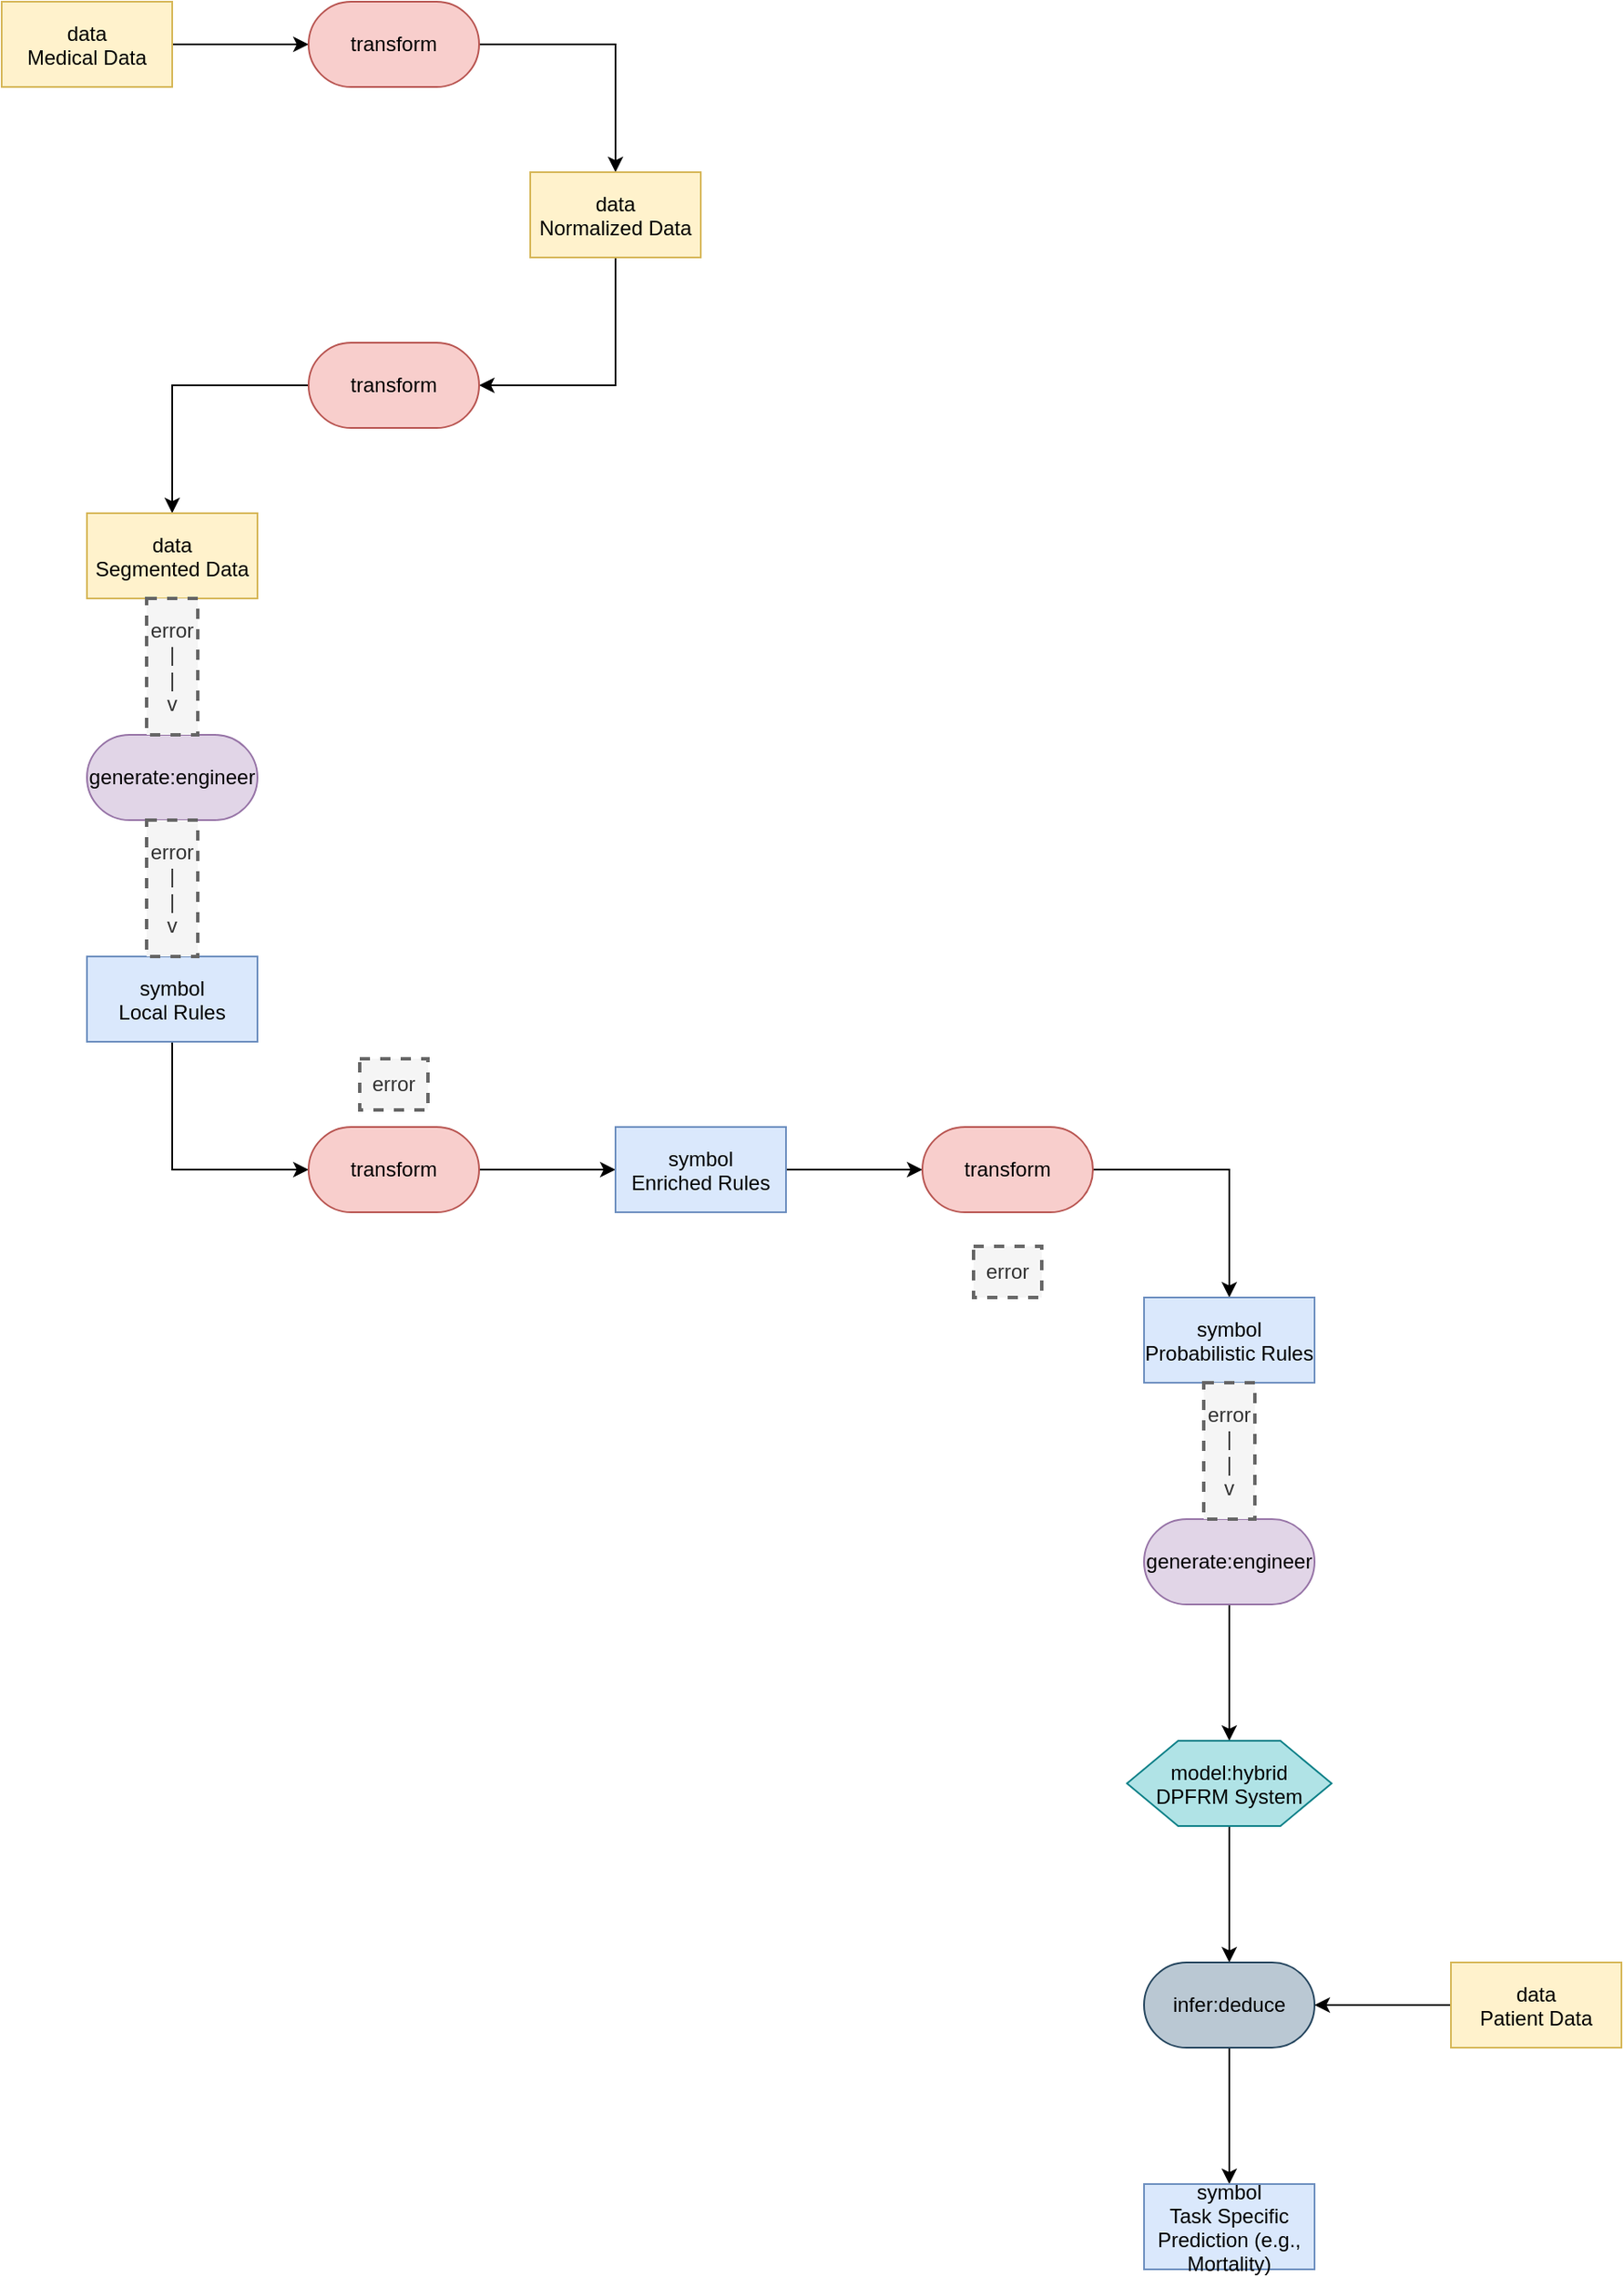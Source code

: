 <mxfile version="27.1.6" pages="2">
  <diagram name="Page-1" id="XgOiE0L5lYsTfHLxKedJ">
    <mxGraphModel dx="1429" dy="856" grid="1" gridSize="10" guides="1" tooltips="1" connect="1" arrows="1" fold="1" page="1" pageScale="1" pageWidth="3300" pageHeight="4681" math="0" shadow="0">
      <root>
        <mxCell id="0" />
        <mxCell id="1" parent="0" />
        <mxCell id="pOaOmBc8zpwcmYCxppRg-3" style="edgeStyle=orthogonalEdgeStyle;rounded=0;orthogonalLoop=1;jettySize=auto;html=1;exitX=1;exitY=0.5;exitDx=0;exitDy=0;entryX=0;entryY=0.5;entryDx=0;entryDy=0;" edge="1" parent="1" source="pOaOmBc8zpwcmYCxppRg-1" target="pOaOmBc8zpwcmYCxppRg-2">
          <mxGeometry relative="1" as="geometry" />
        </mxCell>
        <mxCell id="pOaOmBc8zpwcmYCxppRg-1" value="data&#xa;Medical Data" style="rectangle;fillColor=#fff2cc;strokeColor=#d6b656;" name="data" vertex="1" parent="1">
          <mxGeometry x="340" y="230" width="100" height="50" as="geometry" />
        </mxCell>
        <mxCell id="pOaOmBc8zpwcmYCxppRg-5" style="edgeStyle=orthogonalEdgeStyle;rounded=0;orthogonalLoop=1;jettySize=auto;html=1;exitX=1;exitY=0.5;exitDx=0;exitDy=0;entryX=0.5;entryY=0;entryDx=0;entryDy=0;" edge="1" parent="1" source="pOaOmBc8zpwcmYCxppRg-2" target="pOaOmBc8zpwcmYCxppRg-4">
          <mxGeometry relative="1" as="geometry" />
        </mxCell>
        <mxCell id="pOaOmBc8zpwcmYCxppRg-2" value="transform" style="rounded=1;whiteSpace=wrap;html=1;arcSize=50;fillColor=#f8cecc;strokeColor=#b85450;" name="transform" vertex="1" parent="1">
          <mxGeometry x="520" y="230" width="100" height="50" as="geometry" />
        </mxCell>
        <mxCell id="pOaOmBc8zpwcmYCxppRg-7" style="edgeStyle=orthogonalEdgeStyle;rounded=0;orthogonalLoop=1;jettySize=auto;html=1;exitX=0.5;exitY=1;exitDx=0;exitDy=0;entryX=1;entryY=0.5;entryDx=0;entryDy=0;" edge="1" parent="1" source="pOaOmBc8zpwcmYCxppRg-4" target="pOaOmBc8zpwcmYCxppRg-6">
          <mxGeometry relative="1" as="geometry" />
        </mxCell>
        <mxCell id="pOaOmBc8zpwcmYCxppRg-4" value="data&#xa;Normalized Data" style="rectangle;fillColor=#fff2cc;strokeColor=#d6b656;" name="data" vertex="1" parent="1">
          <mxGeometry x="650" y="330" width="100" height="50" as="geometry" />
        </mxCell>
        <mxCell id="pOaOmBc8zpwcmYCxppRg-9" style="edgeStyle=orthogonalEdgeStyle;rounded=0;orthogonalLoop=1;jettySize=auto;html=1;exitX=0;exitY=0.5;exitDx=0;exitDy=0;entryX=0.5;entryY=0;entryDx=0;entryDy=0;" edge="1" parent="1" source="pOaOmBc8zpwcmYCxppRg-6" target="pOaOmBc8zpwcmYCxppRg-8">
          <mxGeometry relative="1" as="geometry" />
        </mxCell>
        <mxCell id="pOaOmBc8zpwcmYCxppRg-6" value="transform" style="rounded=1;whiteSpace=wrap;html=1;arcSize=50;fillColor=#f8cecc;strokeColor=#b85450;" name="transform" vertex="1" parent="1">
          <mxGeometry x="520" y="430" width="100" height="50" as="geometry" />
        </mxCell>
        <mxCell id="pOaOmBc8zpwcmYCxppRg-8" value="data&#xa;Segmented Data" style="rectangle;fillColor=#fff2cc;strokeColor=#d6b656;" name="data" vertex="1" parent="1">
          <mxGeometry x="390" y="530" width="100" height="50" as="geometry" />
        </mxCell>
        <mxCell id="pOaOmBc8zpwcmYCxppRg-10" value="generate:engineer" style="rounded=1;whiteSpace=wrap;html=1;arcSize=50;fillColor=#e1d5e7;strokeColor=#9673a6;" name="generate:engineer" vertex="1" parent="1">
          <mxGeometry x="390" y="660" width="100" height="50" as="geometry" />
        </mxCell>
        <mxCell id="pOaOmBc8zpwcmYCxppRg-12" value="&lt;div&gt;error&lt;/div&gt;&lt;div&gt;|&lt;/div&gt;&lt;div&gt;|&lt;/div&gt;&lt;div&gt;v&lt;/div&gt;" style="text;html=1;align=center;verticalAlign=middle;whiteSpace=wrap;rounded=0;dashed=1;fillColor=#f5f5f5;fontColor=#333333;strokeColor=#666666;strokeWidth=2;" name="text" vertex="1" parent="1">
          <mxGeometry x="425" y="580" width="30" height="80" as="geometry" />
        </mxCell>
        <mxCell id="pOaOmBc8zpwcmYCxppRg-18" style="edgeStyle=orthogonalEdgeStyle;rounded=0;orthogonalLoop=1;jettySize=auto;html=1;exitX=0.5;exitY=1;exitDx=0;exitDy=0;entryX=0;entryY=0.5;entryDx=0;entryDy=0;" edge="1" parent="1" source="pOaOmBc8zpwcmYCxppRg-13" target="pOaOmBc8zpwcmYCxppRg-17">
          <mxGeometry relative="1" as="geometry" />
        </mxCell>
        <mxCell id="pOaOmBc8zpwcmYCxppRg-13" value="symbol&#xa;Local Rules" style="rectangle;fillColor=#dae8fc;strokeColor=#6c8ebf;" name="symbol" vertex="1" parent="1" tooltip="⚠️ Node not part of any valid pattern.">
          <mxGeometry x="390" y="790" width="100" height="50" as="geometry" />
        </mxCell>
        <mxCell id="pOaOmBc8zpwcmYCxppRg-15" value="&lt;div&gt;error&lt;/div&gt;&lt;div&gt;|&lt;/div&gt;&lt;div&gt;|&lt;/div&gt;&lt;div&gt;v&lt;/div&gt;" style="text;html=1;align=center;verticalAlign=middle;whiteSpace=wrap;rounded=0;dashed=1;fillColor=#f5f5f5;fontColor=#333333;strokeColor=#666666;strokeWidth=2;" name="text" vertex="1" parent="1">
          <mxGeometry x="425" y="710" width="30" height="80" as="geometry" />
        </mxCell>
        <mxCell id="pOaOmBc8zpwcmYCxppRg-20" style="edgeStyle=orthogonalEdgeStyle;rounded=0;orthogonalLoop=1;jettySize=auto;html=1;exitX=1;exitY=0.5;exitDx=0;exitDy=0;entryX=0;entryY=0.5;entryDx=0;entryDy=0;" edge="1" parent="1" source="pOaOmBc8zpwcmYCxppRg-17" target="pOaOmBc8zpwcmYCxppRg-19">
          <mxGeometry relative="1" as="geometry" />
        </mxCell>
        <mxCell id="pOaOmBc8zpwcmYCxppRg-17" value="transform" style="rounded=1;whiteSpace=wrap;html=1;arcSize=50;fillColor=#f8cecc;strokeColor=#b85450;" name="transform" vertex="1" parent="1" tooltip="⚠️ Node not part of any valid pattern.">
          <mxGeometry x="520" y="890" width="100" height="50" as="geometry" />
        </mxCell>
        <mxCell id="pOaOmBc8zpwcmYCxppRg-22" style="edgeStyle=orthogonalEdgeStyle;rounded=0;orthogonalLoop=1;jettySize=auto;html=1;exitX=1;exitY=0.5;exitDx=0;exitDy=0;entryX=0;entryY=0.5;entryDx=0;entryDy=0;" edge="1" parent="1" source="pOaOmBc8zpwcmYCxppRg-19" target="pOaOmBc8zpwcmYCxppRg-21">
          <mxGeometry relative="1" as="geometry" />
        </mxCell>
        <mxCell id="pOaOmBc8zpwcmYCxppRg-19" value="symbol&#xa;Enriched Rules" style="rectangle;fillColor=#dae8fc;strokeColor=#6c8ebf;" name="symbol" vertex="1" parent="1" tooltip="⚠️ Node not part of any valid pattern.">
          <mxGeometry x="700" y="890" width="100" height="50" as="geometry" />
        </mxCell>
        <mxCell id="pOaOmBc8zpwcmYCxppRg-24" style="edgeStyle=orthogonalEdgeStyle;rounded=0;orthogonalLoop=1;jettySize=auto;html=1;exitX=1;exitY=0.5;exitDx=0;exitDy=0;entryX=0.5;entryY=0;entryDx=0;entryDy=0;" edge="1" parent="1" source="pOaOmBc8zpwcmYCxppRg-21" target="pOaOmBc8zpwcmYCxppRg-23">
          <mxGeometry relative="1" as="geometry" />
        </mxCell>
        <mxCell id="pOaOmBc8zpwcmYCxppRg-21" value="transform" style="rounded=1;whiteSpace=wrap;html=1;arcSize=50;fillColor=#f8cecc;strokeColor=#b85450;" name="transform" vertex="1" parent="1" tooltip="⚠️ Node not part of any valid pattern.">
          <mxGeometry x="880" y="890" width="100" height="50" as="geometry" />
        </mxCell>
        <mxCell id="pOaOmBc8zpwcmYCxppRg-23" value="symbol&#xa;Probabilistic Rules" style="rectangle;fillColor=#dae8fc;strokeColor=#6c8ebf;" name="symbol" vertex="1" parent="1" tooltip="⚠️ Node not part of any valid pattern.">
          <mxGeometry x="1010" y="990" width="100" height="50" as="geometry" />
        </mxCell>
        <mxCell id="pOaOmBc8zpwcmYCxppRg-30" style="edgeStyle=orthogonalEdgeStyle;rounded=0;orthogonalLoop=1;jettySize=auto;html=1;exitX=0.5;exitY=1;exitDx=0;exitDy=0;entryX=0.5;entryY=0;entryDx=0;entryDy=0;" edge="1" parent="1" source="pOaOmBc8zpwcmYCxppRg-25" target="pOaOmBc8zpwcmYCxppRg-29">
          <mxGeometry relative="1" as="geometry" />
        </mxCell>
        <mxCell id="pOaOmBc8zpwcmYCxppRg-25" value="generate:engineer" style="rounded=1;whiteSpace=wrap;html=1;arcSize=50;fillColor=#e1d5e7;strokeColor=#9673a6;" name="generate:engineer" vertex="1" parent="1">
          <mxGeometry x="1010" y="1120" width="100" height="50" as="geometry" />
        </mxCell>
        <mxCell id="pOaOmBc8zpwcmYCxppRg-28" value="&lt;div&gt;error&lt;/div&gt;&lt;div&gt;|&lt;/div&gt;&lt;div&gt;|&lt;/div&gt;&lt;div&gt;v&lt;/div&gt;" style="text;html=1;align=center;verticalAlign=middle;whiteSpace=wrap;rounded=0;dashed=1;fillColor=#f5f5f5;fontColor=#333333;strokeColor=#666666;strokeWidth=2;" name="text" vertex="1" parent="1">
          <mxGeometry x="1045" y="1040" width="30" height="80" as="geometry" />
        </mxCell>
        <mxCell id="pOaOmBc8zpwcmYCxppRg-32" style="edgeStyle=orthogonalEdgeStyle;rounded=0;orthogonalLoop=1;jettySize=auto;html=1;exitX=0.5;exitY=1;exitDx=0;exitDy=0;entryX=0.5;entryY=0;entryDx=0;entryDy=0;" edge="1" parent="1" source="pOaOmBc8zpwcmYCxppRg-29" target="pOaOmBc8zpwcmYCxppRg-31">
          <mxGeometry relative="1" as="geometry" />
        </mxCell>
        <mxCell id="pOaOmBc8zpwcmYCxppRg-29" value="model:hybrid&#xa;DPFRM System" style="shape=hexagon;perimeter=hexagonPerimeter2;fillColor=#b0e3e6;strokeColor=#0e8088;" name="model" vertex="1" parent="1">
          <mxGeometry x="1000" y="1250" width="120" height="50" as="geometry" />
        </mxCell>
        <mxCell id="pOaOmBc8zpwcmYCxppRg-37" style="edgeStyle=orthogonalEdgeStyle;rounded=0;orthogonalLoop=1;jettySize=auto;html=1;exitX=0.5;exitY=1;exitDx=0;exitDy=0;entryX=0.5;entryY=0;entryDx=0;entryDy=0;" edge="1" parent="1" source="pOaOmBc8zpwcmYCxppRg-31" target="pOaOmBc8zpwcmYCxppRg-36">
          <mxGeometry relative="1" as="geometry" />
        </mxCell>
        <mxCell id="pOaOmBc8zpwcmYCxppRg-31" value="infer:deduce" style="rounded=1;whiteSpace=wrap;html=1;arcSize=50;fillColor=#bac8d3;strokeColor=#23445d;" name="infer:deduce" vertex="1" parent="1">
          <mxGeometry x="1010" y="1380" width="100" height="50" as="geometry" />
        </mxCell>
        <mxCell id="pOaOmBc8zpwcmYCxppRg-35" style="edgeStyle=orthogonalEdgeStyle;rounded=0;orthogonalLoop=1;jettySize=auto;html=1;exitX=0;exitY=0.5;exitDx=0;exitDy=0;entryX=1;entryY=0.5;entryDx=0;entryDy=0;" edge="1" parent="1" source="pOaOmBc8zpwcmYCxppRg-33" target="pOaOmBc8zpwcmYCxppRg-31">
          <mxGeometry relative="1" as="geometry" />
        </mxCell>
        <mxCell id="pOaOmBc8zpwcmYCxppRg-33" value="data&#xa;Patient Data" style="rectangle;fillColor=#fff2cc;strokeColor=#d6b656;" name="data" vertex="1" parent="1">
          <mxGeometry x="1190" y="1380" width="100" height="50" as="geometry" />
        </mxCell>
        <mxCell id="pOaOmBc8zpwcmYCxppRg-36" value="symbol&#xa;Task Specific&#xa;Prediction (e.g.,&#xa;Mortality)" style="rectangle;fillColor=#dae8fc;strokeColor=#6c8ebf;" name="symbol" vertex="1" parent="1">
          <mxGeometry x="1010" y="1510" width="100" height="50" as="geometry" />
        </mxCell>
        <mxCell id="pOaOmBc8zpwcmYCxppRg-38" value="error" style="text;html=1;align=center;verticalAlign=middle;whiteSpace=wrap;rounded=0;dashed=1;fillColor=#f5f5f5;fontColor=#333333;strokeColor=#666666;strokeWidth=2;" name="text" vertex="1" parent="1">
          <mxGeometry x="550" y="850" width="40" height="30" as="geometry" />
        </mxCell>
        <mxCell id="pOaOmBc8zpwcmYCxppRg-39" value="error" style="text;html=1;align=center;verticalAlign=middle;whiteSpace=wrap;rounded=0;dashed=1;fillColor=#f5f5f5;fontColor=#333333;strokeColor=#666666;strokeWidth=2;" name="text" vertex="1" parent="1">
          <mxGeometry x="910" y="960" width="40" height="30" as="geometry" />
        </mxCell>
      </root>
    </mxGraphModel>
  </diagram>
  <diagram name="Copy of Page-1" id="q-9D4z-FNXeomWzaFZ62">
    <mxGraphModel dx="2246" dy="1346" grid="1" gridSize="10" guides="1" tooltips="1" connect="1" arrows="1" fold="1" page="1" pageScale="1" pageWidth="3300" pageHeight="4681" math="0" shadow="0">
      <root>
        <mxCell id="3jj0UrMlpkF7qUZpiQaS-0" />
        <mxCell id="3jj0UrMlpkF7qUZpiQaS-1" parent="3jj0UrMlpkF7qUZpiQaS-0" />
        <mxCell id="3jj0UrMlpkF7qUZpiQaS-2" style="edgeStyle=orthogonalEdgeStyle;rounded=0;orthogonalLoop=1;jettySize=auto;html=1;exitX=1;exitY=0.5;exitDx=0;exitDy=0;entryX=0;entryY=0.5;entryDx=0;entryDy=0;" edge="1" parent="3jj0UrMlpkF7qUZpiQaS-1" source="3jj0UrMlpkF7qUZpiQaS-3" target="3jj0UrMlpkF7qUZpiQaS-5">
          <mxGeometry relative="1" as="geometry" />
        </mxCell>
        <mxCell id="3jj0UrMlpkF7qUZpiQaS-3" value="data&#xa;Medical Data" style="rectangle;fillColor=#fff2cc;strokeColor=#d6b656;" name="data" vertex="1" parent="3jj0UrMlpkF7qUZpiQaS-1">
          <mxGeometry x="340" y="230" width="100" height="50" as="geometry" />
        </mxCell>
        <mxCell id="3jj0UrMlpkF7qUZpiQaS-4" style="edgeStyle=orthogonalEdgeStyle;rounded=0;orthogonalLoop=1;jettySize=auto;html=1;exitX=1;exitY=0.5;exitDx=0;exitDy=0;entryX=0.5;entryY=0;entryDx=0;entryDy=0;" edge="1" parent="3jj0UrMlpkF7qUZpiQaS-1" source="3jj0UrMlpkF7qUZpiQaS-5" target="3jj0UrMlpkF7qUZpiQaS-7">
          <mxGeometry relative="1" as="geometry" />
        </mxCell>
        <mxCell id="3jj0UrMlpkF7qUZpiQaS-5" value="transform" style="rounded=1;whiteSpace=wrap;html=1;arcSize=50;fillColor=#f8cecc;strokeColor=#b85450;" name="transform" vertex="1" parent="3jj0UrMlpkF7qUZpiQaS-1">
          <mxGeometry x="520" y="230" width="100" height="50" as="geometry" />
        </mxCell>
        <mxCell id="3jj0UrMlpkF7qUZpiQaS-6" style="edgeStyle=orthogonalEdgeStyle;rounded=0;orthogonalLoop=1;jettySize=auto;html=1;exitX=0.5;exitY=1;exitDx=0;exitDy=0;entryX=1;entryY=0.5;entryDx=0;entryDy=0;" edge="1" parent="3jj0UrMlpkF7qUZpiQaS-1" source="3jj0UrMlpkF7qUZpiQaS-7" target="3jj0UrMlpkF7qUZpiQaS-9">
          <mxGeometry relative="1" as="geometry" />
        </mxCell>
        <mxCell id="3jj0UrMlpkF7qUZpiQaS-7" value="data&#xa;Normalized Data" style="rectangle;fillColor=#fff2cc;strokeColor=#d6b656;" name="data" vertex="1" parent="3jj0UrMlpkF7qUZpiQaS-1">
          <mxGeometry x="650" y="330" width="100" height="50" as="geometry" />
        </mxCell>
        <mxCell id="3jj0UrMlpkF7qUZpiQaS-8" style="edgeStyle=orthogonalEdgeStyle;rounded=0;orthogonalLoop=1;jettySize=auto;html=1;exitX=0;exitY=0.5;exitDx=0;exitDy=0;entryX=0.5;entryY=0;entryDx=0;entryDy=0;" edge="1" parent="3jj0UrMlpkF7qUZpiQaS-1" source="3jj0UrMlpkF7qUZpiQaS-9" target="3jj0UrMlpkF7qUZpiQaS-10">
          <mxGeometry relative="1" as="geometry" />
        </mxCell>
        <mxCell id="3jj0UrMlpkF7qUZpiQaS-9" value="transform" style="rounded=1;whiteSpace=wrap;html=1;arcSize=50;fillColor=#f8cecc;strokeColor=#b85450;" name="transform" vertex="1" parent="3jj0UrMlpkF7qUZpiQaS-1">
          <mxGeometry x="520" y="430" width="100" height="50" as="geometry" />
        </mxCell>
        <mxCell id="90E-ug4SRRWo9lvWBS69-0" style="edgeStyle=orthogonalEdgeStyle;rounded=0;orthogonalLoop=1;jettySize=auto;html=1;exitX=0.5;exitY=1;exitDx=0;exitDy=0;entryX=0.5;entryY=0;entryDx=0;entryDy=0;" edge="1" parent="3jj0UrMlpkF7qUZpiQaS-1" source="3jj0UrMlpkF7qUZpiQaS-10" target="3jj0UrMlpkF7qUZpiQaS-11">
          <mxGeometry relative="1" as="geometry" />
        </mxCell>
        <mxCell id="3jj0UrMlpkF7qUZpiQaS-10" value="data&#xa;Segmented Data" style="rectangle;fillColor=#fff2cc;strokeColor=#d6b656;" name="data" vertex="1" parent="3jj0UrMlpkF7qUZpiQaS-1" tooltip="⚠️ Node not part of any valid pattern.">
          <mxGeometry x="390" y="530" width="100" height="50" as="geometry" />
        </mxCell>
        <mxCell id="90E-ug4SRRWo9lvWBS69-1" style="edgeStyle=orthogonalEdgeStyle;rounded=0;orthogonalLoop=1;jettySize=auto;html=1;exitX=0.5;exitY=1;exitDx=0;exitDy=0;entryX=0.5;entryY=0;entryDx=0;entryDy=0;" edge="1" parent="3jj0UrMlpkF7qUZpiQaS-1" source="3jj0UrMlpkF7qUZpiQaS-11" target="3jj0UrMlpkF7qUZpiQaS-14">
          <mxGeometry relative="1" as="geometry" />
        </mxCell>
        <mxCell id="3jj0UrMlpkF7qUZpiQaS-11" value="generate:engineer" style="rounded=1;whiteSpace=wrap;html=1;arcSize=50;fillColor=#e1d5e7;strokeColor=#9673a6;" name="generate:engineer" vertex="1" parent="3jj0UrMlpkF7qUZpiQaS-1" tooltip="⚠️ Node not part of any valid pattern.">
          <mxGeometry x="390" y="660" width="100" height="50" as="geometry" />
        </mxCell>
        <mxCell id="3jj0UrMlpkF7qUZpiQaS-13" style="edgeStyle=orthogonalEdgeStyle;rounded=0;orthogonalLoop=1;jettySize=auto;html=1;exitX=0.5;exitY=1;exitDx=0;exitDy=0;entryX=0;entryY=0.5;entryDx=0;entryDy=0;" edge="1" parent="3jj0UrMlpkF7qUZpiQaS-1" source="3jj0UrMlpkF7qUZpiQaS-14" target="3jj0UrMlpkF7qUZpiQaS-17">
          <mxGeometry relative="1" as="geometry" />
        </mxCell>
        <mxCell id="3jj0UrMlpkF7qUZpiQaS-14" value="symbol&#xa;Local Rules" style="rectangle;fillColor=#dae8fc;strokeColor=#6c8ebf;" name="symbol" vertex="1" parent="3jj0UrMlpkF7qUZpiQaS-1">
          <mxGeometry x="390" y="790" width="100" height="50" as="geometry" />
        </mxCell>
        <mxCell id="3jj0UrMlpkF7qUZpiQaS-16" style="edgeStyle=orthogonalEdgeStyle;rounded=0;orthogonalLoop=1;jettySize=auto;html=1;exitX=1;exitY=0.5;exitDx=0;exitDy=0;entryX=0;entryY=0.5;entryDx=0;entryDy=0;" edge="1" parent="3jj0UrMlpkF7qUZpiQaS-1" source="3jj0UrMlpkF7qUZpiQaS-17" target="3jj0UrMlpkF7qUZpiQaS-19">
          <mxGeometry relative="1" as="geometry" />
        </mxCell>
        <mxCell id="3jj0UrMlpkF7qUZpiQaS-17" value="transform" style="rounded=1;whiteSpace=wrap;html=1;arcSize=50;fillColor=#f8cecc;strokeColor=#b85450;" name="transform" vertex="1" parent="3jj0UrMlpkF7qUZpiQaS-1">
          <mxGeometry x="520" y="890" width="100" height="50" as="geometry" />
        </mxCell>
        <mxCell id="3jj0UrMlpkF7qUZpiQaS-18" style="edgeStyle=orthogonalEdgeStyle;rounded=0;orthogonalLoop=1;jettySize=auto;html=1;exitX=1;exitY=0.5;exitDx=0;exitDy=0;entryX=0;entryY=0.5;entryDx=0;entryDy=0;" edge="1" parent="3jj0UrMlpkF7qUZpiQaS-1" source="3jj0UrMlpkF7qUZpiQaS-19" target="3jj0UrMlpkF7qUZpiQaS-21">
          <mxGeometry relative="1" as="geometry" />
        </mxCell>
        <mxCell id="3jj0UrMlpkF7qUZpiQaS-19" value="symbol&#xa;Enriched Rules" style="rectangle;fillColor=#dae8fc;strokeColor=#6c8ebf;" name="symbol" vertex="1" parent="3jj0UrMlpkF7qUZpiQaS-1">
          <mxGeometry x="700" y="890" width="100" height="50" as="geometry" />
        </mxCell>
        <mxCell id="3jj0UrMlpkF7qUZpiQaS-20" style="edgeStyle=orthogonalEdgeStyle;rounded=0;orthogonalLoop=1;jettySize=auto;html=1;exitX=1;exitY=0.5;exitDx=0;exitDy=0;entryX=0.5;entryY=0;entryDx=0;entryDy=0;" edge="1" parent="3jj0UrMlpkF7qUZpiQaS-1" source="3jj0UrMlpkF7qUZpiQaS-21" target="3jj0UrMlpkF7qUZpiQaS-22">
          <mxGeometry relative="1" as="geometry" />
        </mxCell>
        <mxCell id="3jj0UrMlpkF7qUZpiQaS-21" value="transform" style="rounded=1;whiteSpace=wrap;html=1;arcSize=50;fillColor=#f8cecc;strokeColor=#b85450;" name="transform" vertex="1" parent="3jj0UrMlpkF7qUZpiQaS-1">
          <mxGeometry x="880" y="890" width="100" height="50" as="geometry" />
        </mxCell>
        <mxCell id="90E-ug4SRRWo9lvWBS69-2" style="edgeStyle=orthogonalEdgeStyle;rounded=0;orthogonalLoop=1;jettySize=auto;html=1;exitX=0.5;exitY=1;exitDx=0;exitDy=0;entryX=0.5;entryY=0;entryDx=0;entryDy=0;" edge="1" parent="3jj0UrMlpkF7qUZpiQaS-1" source="3jj0UrMlpkF7qUZpiQaS-22" target="3jj0UrMlpkF7qUZpiQaS-24">
          <mxGeometry relative="1" as="geometry" />
        </mxCell>
        <mxCell id="3jj0UrMlpkF7qUZpiQaS-22" value="symbol&#xa;Probabilistic Rules" style="rectangle;fillColor=#dae8fc;strokeColor=#6c8ebf;" name="symbol" vertex="1" parent="3jj0UrMlpkF7qUZpiQaS-1" tooltip="⚠️ Node not part of any valid pattern.">
          <mxGeometry x="1010" y="990" width="100" height="50" as="geometry" />
        </mxCell>
        <mxCell id="3jj0UrMlpkF7qUZpiQaS-23" style="edgeStyle=orthogonalEdgeStyle;rounded=0;orthogonalLoop=1;jettySize=auto;html=1;exitX=0.5;exitY=1;exitDx=0;exitDy=0;entryX=0.5;entryY=0;entryDx=0;entryDy=0;" edge="1" parent="3jj0UrMlpkF7qUZpiQaS-1" source="3jj0UrMlpkF7qUZpiQaS-24" target="3jj0UrMlpkF7qUZpiQaS-27">
          <mxGeometry relative="1" as="geometry" />
        </mxCell>
        <mxCell id="3jj0UrMlpkF7qUZpiQaS-24" value="generate:engineer" style="rounded=1;whiteSpace=wrap;html=1;arcSize=50;fillColor=#e1d5e7;strokeColor=#9673a6;" name="generate:engineer" vertex="1" parent="3jj0UrMlpkF7qUZpiQaS-1" tooltip="⚠️ Node not part of any valid pattern.">
          <mxGeometry x="1010" y="1120" width="100" height="50" as="geometry" />
        </mxCell>
        <mxCell id="3jj0UrMlpkF7qUZpiQaS-26" style="edgeStyle=orthogonalEdgeStyle;rounded=0;orthogonalLoop=1;jettySize=auto;html=1;exitX=0.5;exitY=1;exitDx=0;exitDy=0;entryX=0.5;entryY=0;entryDx=0;entryDy=0;" edge="1" parent="3jj0UrMlpkF7qUZpiQaS-1" source="3jj0UrMlpkF7qUZpiQaS-27" target="3jj0UrMlpkF7qUZpiQaS-29">
          <mxGeometry relative="1" as="geometry" />
        </mxCell>
        <mxCell id="3jj0UrMlpkF7qUZpiQaS-27" value="model:hybrid&#xa;DPFRM System" style="shape=hexagon;perimeter=hexagonPerimeter2;fillColor=#b0e3e6;strokeColor=#0e8088;" name="model" vertex="1" parent="3jj0UrMlpkF7qUZpiQaS-1">
          <mxGeometry x="1000" y="1250" width="120" height="50" as="geometry" />
        </mxCell>
        <mxCell id="3jj0UrMlpkF7qUZpiQaS-28" style="edgeStyle=orthogonalEdgeStyle;rounded=0;orthogonalLoop=1;jettySize=auto;html=1;exitX=0.5;exitY=1;exitDx=0;exitDy=0;entryX=0.5;entryY=0;entryDx=0;entryDy=0;" edge="1" parent="3jj0UrMlpkF7qUZpiQaS-1" source="3jj0UrMlpkF7qUZpiQaS-29" target="3jj0UrMlpkF7qUZpiQaS-32">
          <mxGeometry relative="1" as="geometry" />
        </mxCell>
        <mxCell id="3jj0UrMlpkF7qUZpiQaS-29" value="infer:deduce" style="rounded=1;whiteSpace=wrap;html=1;arcSize=50;fillColor=#bac8d3;strokeColor=#23445d;" name="infer:deduce" vertex="1" parent="3jj0UrMlpkF7qUZpiQaS-1">
          <mxGeometry x="1010" y="1380" width="100" height="50" as="geometry" />
        </mxCell>
        <mxCell id="3jj0UrMlpkF7qUZpiQaS-30" style="edgeStyle=orthogonalEdgeStyle;rounded=0;orthogonalLoop=1;jettySize=auto;html=1;exitX=0;exitY=0.5;exitDx=0;exitDy=0;entryX=1;entryY=0.5;entryDx=0;entryDy=0;" edge="1" parent="3jj0UrMlpkF7qUZpiQaS-1" source="3jj0UrMlpkF7qUZpiQaS-31" target="3jj0UrMlpkF7qUZpiQaS-29">
          <mxGeometry relative="1" as="geometry" />
        </mxCell>
        <mxCell id="3jj0UrMlpkF7qUZpiQaS-31" value="data&#xa;Patient Data" style="rectangle;fillColor=#fff2cc;strokeColor=#d6b656;" name="data" vertex="1" parent="3jj0UrMlpkF7qUZpiQaS-1">
          <mxGeometry x="1190" y="1380" width="100" height="50" as="geometry" />
        </mxCell>
        <mxCell id="3jj0UrMlpkF7qUZpiQaS-32" value="symbol&#xa;Task Specific&#xa;Prediction (e.g.,&#xa;Mortality)" style="rectangle;fillColor=#dae8fc;strokeColor=#6c8ebf;" name="symbol" vertex="1" parent="3jj0UrMlpkF7qUZpiQaS-1">
          <mxGeometry x="1010" y="1510" width="100" height="50" as="geometry" />
        </mxCell>
        <mxCell id="3jj0UrMlpkF7qUZpiQaS-33" value="error" style="text;html=1;align=center;verticalAlign=middle;whiteSpace=wrap;rounded=0;dashed=1;fillColor=#f5f5f5;fontColor=#333333;strokeColor=#666666;strokeWidth=2;" name="text" vertex="1" parent="3jj0UrMlpkF7qUZpiQaS-1">
          <mxGeometry x="510" y="670" width="40" height="30" as="geometry" />
        </mxCell>
        <mxCell id="3jj0UrMlpkF7qUZpiQaS-34" value="error" style="text;html=1;align=center;verticalAlign=middle;whiteSpace=wrap;rounded=0;dashed=1;fillColor=#f5f5f5;fontColor=#333333;strokeColor=#666666;strokeWidth=2;" name="text" vertex="1" parent="3jj0UrMlpkF7qUZpiQaS-1">
          <mxGeometry x="960" y="1130" width="40" height="30" as="geometry" />
        </mxCell>
      </root>
    </mxGraphModel>
  </diagram>
</mxfile>
